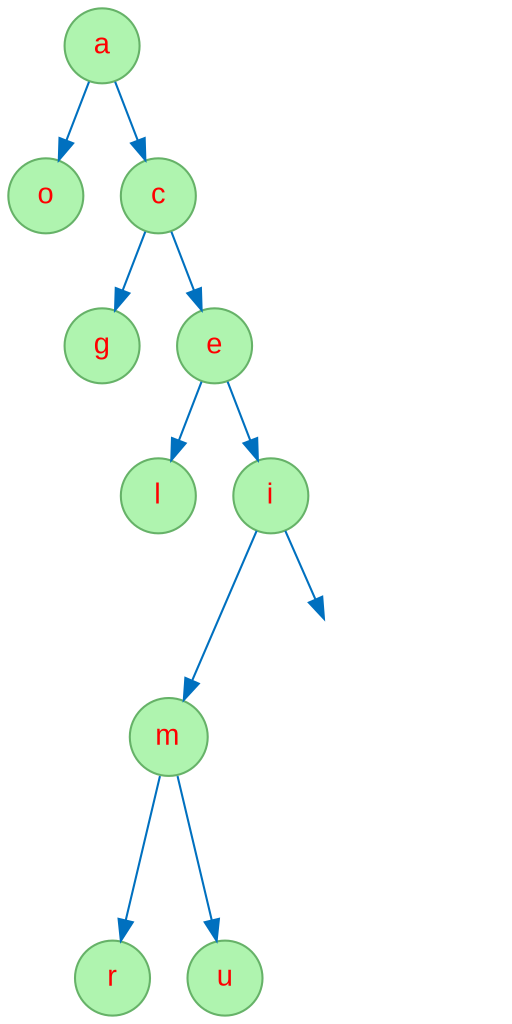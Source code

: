 digraph "Seq-murcielago" {
node [fontname="Arial", fontcolor=red, shape=circle, style=filled, color="#66B268", fillcolor="#AFF4AF" ];
edge [color = "#0070BF"];
772777427 [label="a"];
772777427 -> 83954662;
83954662 [label="o"];
772777427 -> 1751075886;
1751075886 [label="c"];
1751075886 -> 401625763;
401625763 [label="g"];
1751075886 -> 2108649164;
2108649164 [label="e"];
2108649164 -> 835648992;
835648992 [label="l"];
2108649164 -> 1237514926;
1237514926 [label="i"];
1237514926 -> 1066516207;
1066516207 [label="m"];
1066516207 -> 443308702;
443308702 [label="r"];
1066516207 -> 1128032093;
1128032093 [label="u"];
l1237514926 [style=invis];
1237514926 -> l1237514926;
}
